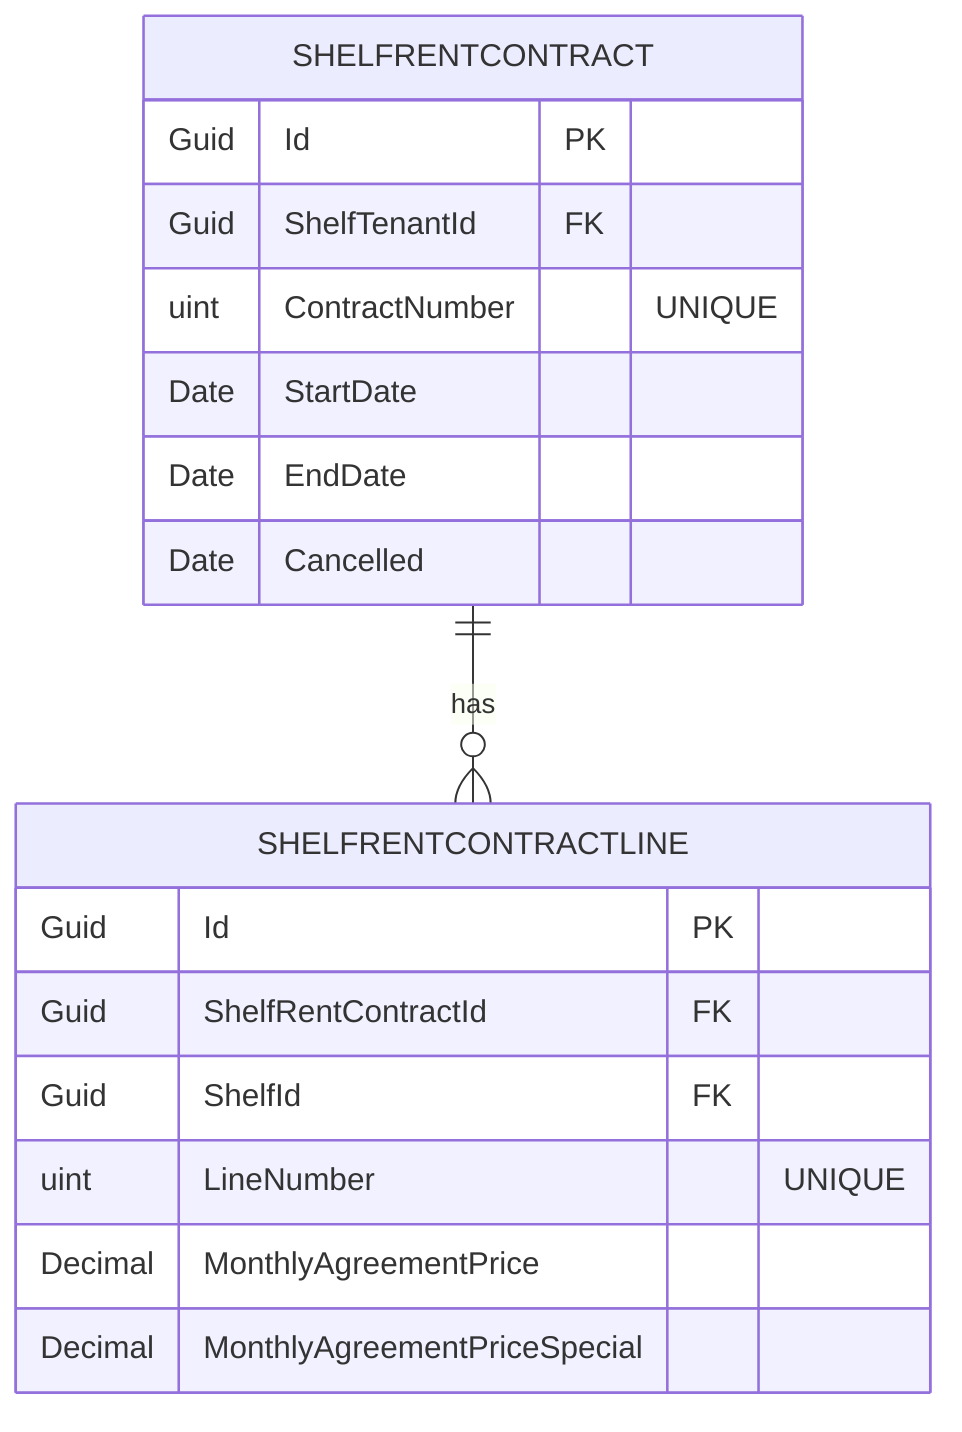 ﻿erDiagram
    SHELFRENTCONTRACT {
        Guid Id PK
        Guid ShelfTenantId FK
        uint ContractNumber "UNIQUE"
        Date StartDate
        Date EndDate
        Date Cancelled
    }

    SHELFRENTCONTRACTLINE {
        Guid Id PK
        Guid ShelfRentContractId FK
        Guid ShelfId FK
        uint LineNumber "UNIQUE"
        Decimal MonthlyAgreementPrice
        Decimal MonthlyAgreementPriceSpecial
    }

    SHELFRENTCONTRACT ||--o{ SHELFRENTCONTRACTLINE : has